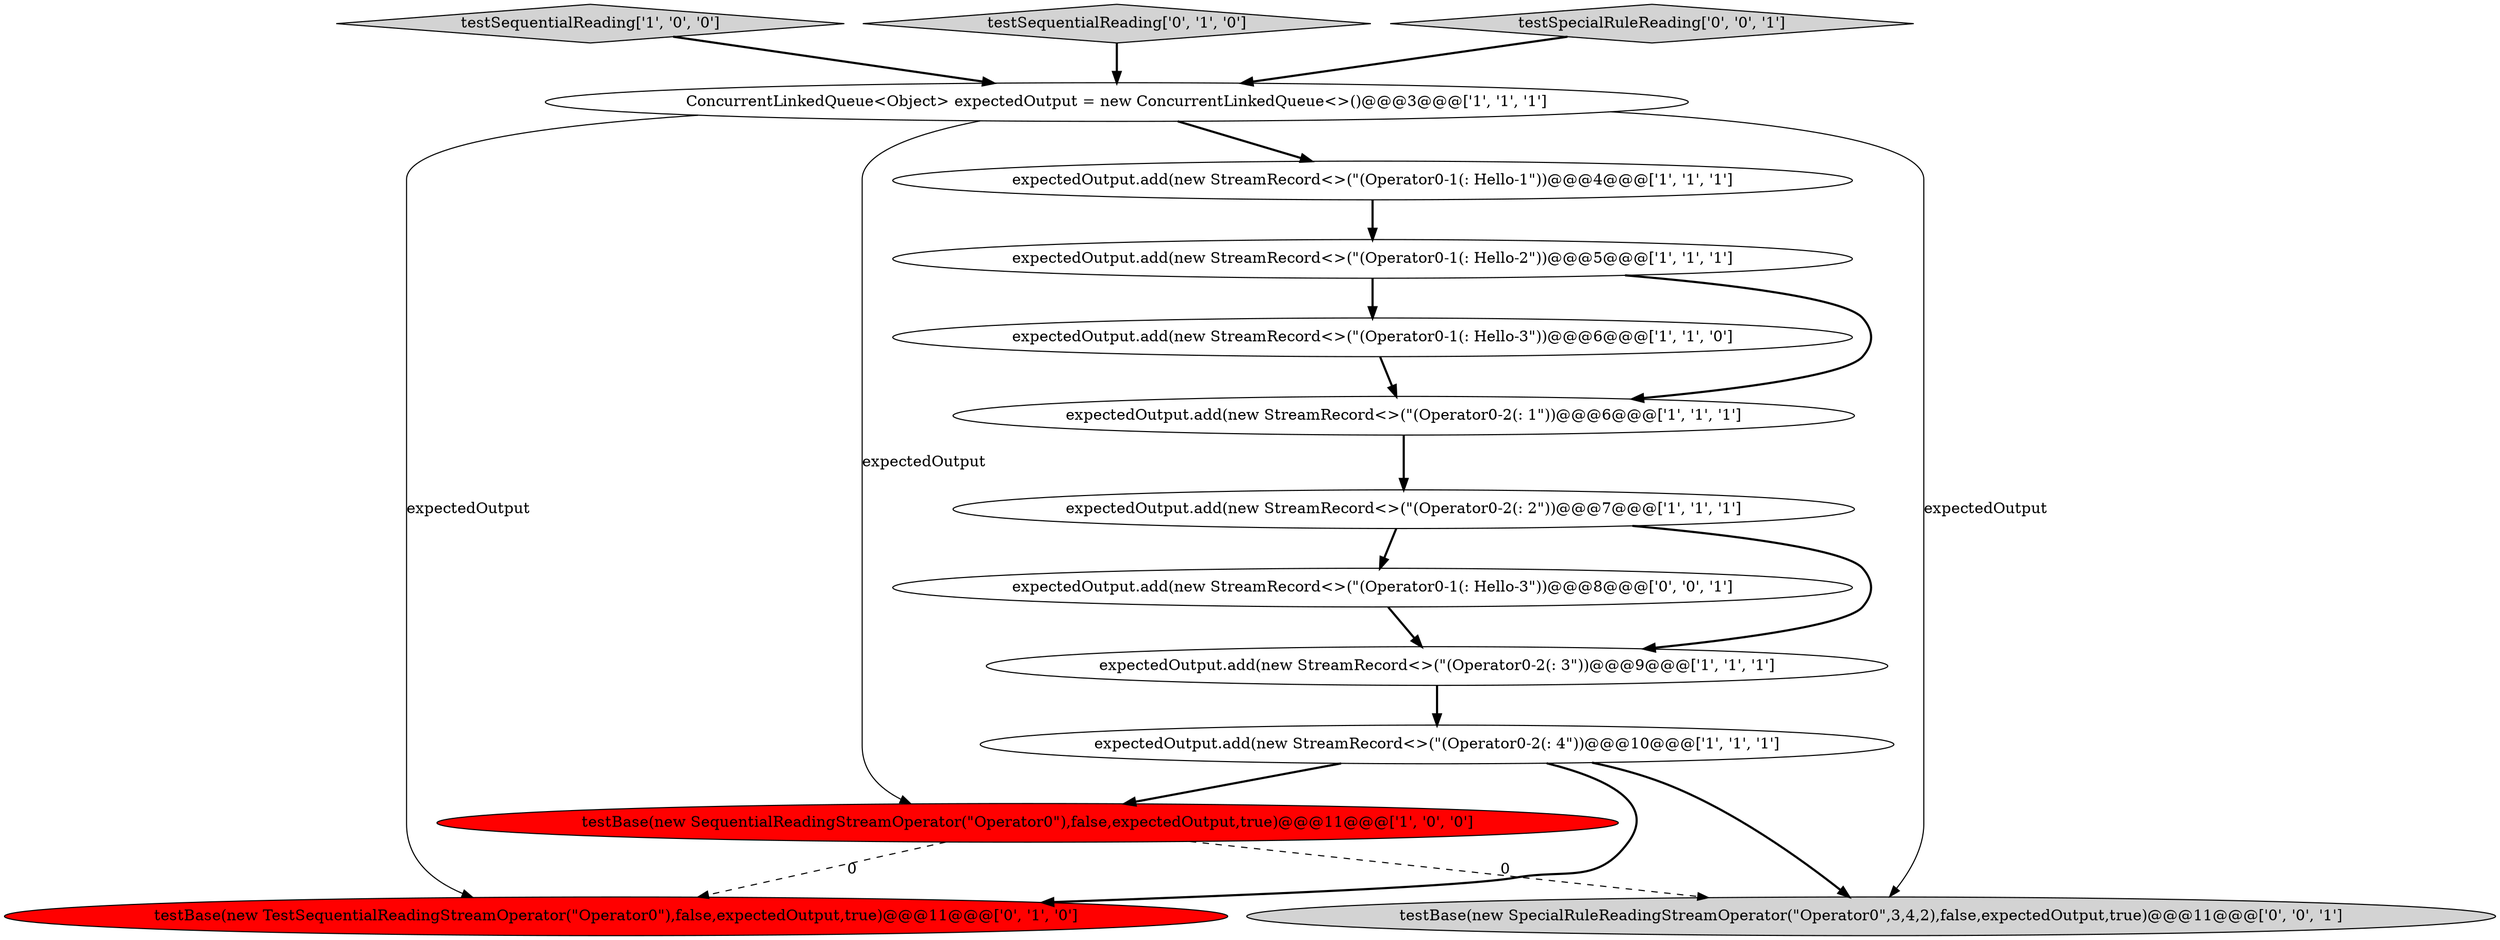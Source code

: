 digraph {
0 [style = filled, label = "testSequentialReading['1', '0', '0']", fillcolor = lightgray, shape = diamond image = "AAA0AAABBB1BBB"];
11 [style = filled, label = "testSequentialReading['0', '1', '0']", fillcolor = lightgray, shape = diamond image = "AAA0AAABBB2BBB"];
6 [style = filled, label = "expectedOutput.add(new StreamRecord<>(\"(Operator0-2(: 2\"))@@@7@@@['1', '1', '1']", fillcolor = white, shape = ellipse image = "AAA0AAABBB1BBB"];
8 [style = filled, label = "testBase(new SequentialReadingStreamOperator(\"Operator0\"),false,expectedOutput,true)@@@11@@@['1', '0', '0']", fillcolor = red, shape = ellipse image = "AAA1AAABBB1BBB"];
9 [style = filled, label = "expectedOutput.add(new StreamRecord<>(\"(Operator0-1(: Hello-1\"))@@@4@@@['1', '1', '1']", fillcolor = white, shape = ellipse image = "AAA0AAABBB1BBB"];
1 [style = filled, label = "expectedOutput.add(new StreamRecord<>(\"(Operator0-1(: Hello-2\"))@@@5@@@['1', '1', '1']", fillcolor = white, shape = ellipse image = "AAA0AAABBB1BBB"];
7 [style = filled, label = "ConcurrentLinkedQueue<Object> expectedOutput = new ConcurrentLinkedQueue<>()@@@3@@@['1', '1', '1']", fillcolor = white, shape = ellipse image = "AAA0AAABBB1BBB"];
10 [style = filled, label = "testBase(new TestSequentialReadingStreamOperator(\"Operator0\"),false,expectedOutput,true)@@@11@@@['0', '1', '0']", fillcolor = red, shape = ellipse image = "AAA1AAABBB2BBB"];
2 [style = filled, label = "expectedOutput.add(new StreamRecord<>(\"(Operator0-2(: 3\"))@@@9@@@['1', '1', '1']", fillcolor = white, shape = ellipse image = "AAA0AAABBB1BBB"];
3 [style = filled, label = "expectedOutput.add(new StreamRecord<>(\"(Operator0-2(: 1\"))@@@6@@@['1', '1', '1']", fillcolor = white, shape = ellipse image = "AAA0AAABBB1BBB"];
13 [style = filled, label = "testBase(new SpecialRuleReadingStreamOperator(\"Operator0\",3,4,2),false,expectedOutput,true)@@@11@@@['0', '0', '1']", fillcolor = lightgray, shape = ellipse image = "AAA0AAABBB3BBB"];
12 [style = filled, label = "testSpecialRuleReading['0', '0', '1']", fillcolor = lightgray, shape = diamond image = "AAA0AAABBB3BBB"];
5 [style = filled, label = "expectedOutput.add(new StreamRecord<>(\"(Operator0-2(: 4\"))@@@10@@@['1', '1', '1']", fillcolor = white, shape = ellipse image = "AAA0AAABBB1BBB"];
4 [style = filled, label = "expectedOutput.add(new StreamRecord<>(\"(Operator0-1(: Hello-3\"))@@@6@@@['1', '1', '0']", fillcolor = white, shape = ellipse image = "AAA0AAABBB1BBB"];
14 [style = filled, label = "expectedOutput.add(new StreamRecord<>(\"(Operator0-1(: Hello-3\"))@@@8@@@['0', '0', '1']", fillcolor = white, shape = ellipse image = "AAA0AAABBB3BBB"];
5->10 [style = bold, label=""];
4->3 [style = bold, label=""];
5->8 [style = bold, label=""];
1->4 [style = bold, label=""];
8->10 [style = dashed, label="0"];
7->8 [style = solid, label="expectedOutput"];
1->3 [style = bold, label=""];
3->6 [style = bold, label=""];
7->13 [style = solid, label="expectedOutput"];
12->7 [style = bold, label=""];
8->13 [style = dashed, label="0"];
0->7 [style = bold, label=""];
6->2 [style = bold, label=""];
6->14 [style = bold, label=""];
7->9 [style = bold, label=""];
7->10 [style = solid, label="expectedOutput"];
5->13 [style = bold, label=""];
14->2 [style = bold, label=""];
9->1 [style = bold, label=""];
11->7 [style = bold, label=""];
2->5 [style = bold, label=""];
}
